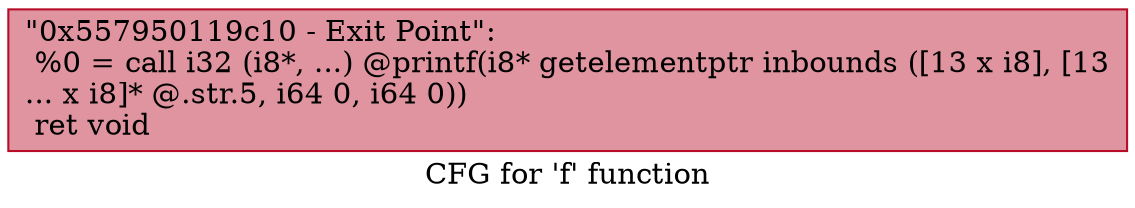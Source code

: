 digraph "CFG for 'f' function" {
	label="CFG for 'f' function";

	Node0x557950119c10 [shape=record,color="#b70d28ff", style=filled, fillcolor="#b70d2870",label="{\"0x557950119c10 - Exit Point\":\l  %0 = call i32 (i8*, ...) @printf(i8* getelementptr inbounds ([13 x i8], [13\l... x i8]* @.str.5, i64 0, i64 0))\l  ret void\l}"];
}
